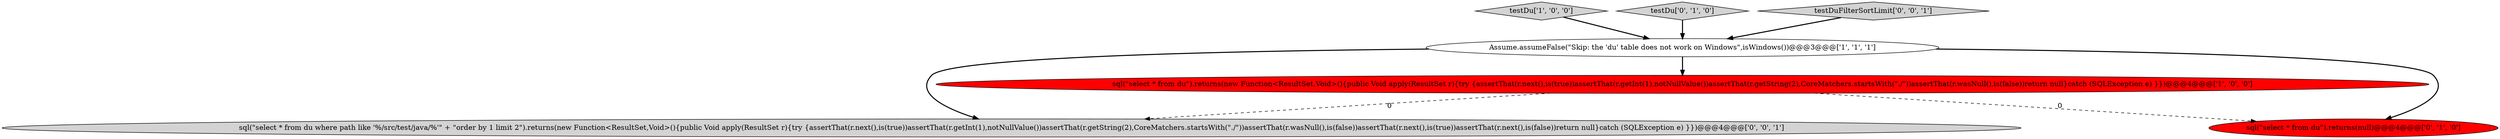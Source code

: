 digraph {
1 [style = filled, label = "Assume.assumeFalse(\"Skip: the 'du' table does not work on Windows\",isWindows())@@@3@@@['1', '1', '1']", fillcolor = white, shape = ellipse image = "AAA0AAABBB1BBB"];
2 [style = filled, label = "sql(\"select * from du\").returns(new Function<ResultSet,Void>(){public Void apply(ResultSet r){try {assertThat(r.next(),is(true))assertThat(r.getInt(1),notNullValue())assertThat(r.getString(2),CoreMatchers.startsWith(\"./\"))assertThat(r.wasNull(),is(false))return null}catch (SQLException e) }})@@@4@@@['1', '0', '0']", fillcolor = red, shape = ellipse image = "AAA1AAABBB1BBB"];
6 [style = filled, label = "sql(\"select * from du where path like '%/src/test/java/%'\" + \"order by 1 limit 2\").returns(new Function<ResultSet,Void>(){public Void apply(ResultSet r){try {assertThat(r.next(),is(true))assertThat(r.getInt(1),notNullValue())assertThat(r.getString(2),CoreMatchers.startsWith(\"./\"))assertThat(r.wasNull(),is(false))assertThat(r.next(),is(true))assertThat(r.next(),is(false))return null}catch (SQLException e) }})@@@4@@@['0', '0', '1']", fillcolor = lightgray, shape = ellipse image = "AAA0AAABBB3BBB"];
3 [style = filled, label = "sql(\"select * from du\").returns(null)@@@4@@@['0', '1', '0']", fillcolor = red, shape = ellipse image = "AAA1AAABBB2BBB"];
0 [style = filled, label = "testDu['1', '0', '0']", fillcolor = lightgray, shape = diamond image = "AAA0AAABBB1BBB"];
4 [style = filled, label = "testDu['0', '1', '0']", fillcolor = lightgray, shape = diamond image = "AAA0AAABBB2BBB"];
5 [style = filled, label = "testDuFilterSortLimit['0', '0', '1']", fillcolor = lightgray, shape = diamond image = "AAA0AAABBB3BBB"];
1->3 [style = bold, label=""];
5->1 [style = bold, label=""];
4->1 [style = bold, label=""];
1->2 [style = bold, label=""];
1->6 [style = bold, label=""];
2->3 [style = dashed, label="0"];
0->1 [style = bold, label=""];
2->6 [style = dashed, label="0"];
}
